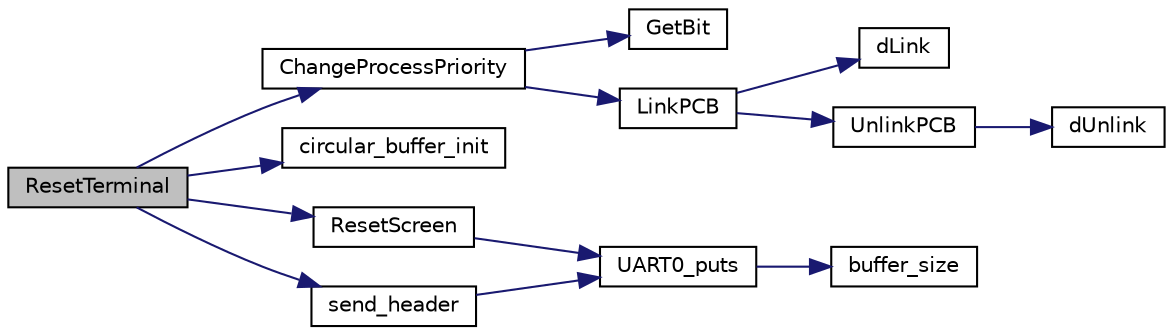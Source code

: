 digraph "ResetTerminal"
{
 // LATEX_PDF_SIZE
  edge [fontname="Helvetica",fontsize="10",labelfontname="Helvetica",labelfontsize="10"];
  node [fontname="Helvetica",fontsize="10",shape=record];
  rankdir="LR";
  Node1 [label="ResetTerminal",height=0.2,width=0.4,color="black", fillcolor="grey75", style="filled", fontcolor="black",tooltip="Resets the terminal settings."];
  Node1 -> Node2 [color="midnightblue",fontsize="10",style="solid",fontname="Helvetica"];
  Node2 [label="ChangeProcessPriority",height=0.2,width=0.4,color="black", fillcolor="white", style="filled",URL="$k__processes_8c.html#a3516c38f02e3664cc6db527c4bf33c03",tooltip="Changes the priority of a process."];
  Node2 -> Node3 [color="midnightblue",fontsize="10",style="solid",fontname="Helvetica"];
  Node3 [label="GetBit",height=0.2,width=0.4,color="black", fillcolor="white", style="filled",URL="$bitmap_8c.html#aea47b36efa670baedacd8eb1c8cefed9",tooltip="Gets thevalue of a specific bit in a bitmap."];
  Node2 -> Node4 [color="midnightblue",fontsize="10",style="solid",fontname="Helvetica"];
  Node4 [label="LinkPCB",height=0.2,width=0.4,color="black", fillcolor="white", style="filled",URL="$k__scheduler_8c.html#a6fa07eff4335f7eca76b95872e445907",tooltip="Links a PCB into a specific priority queue."];
  Node4 -> Node5 [color="midnightblue",fontsize="10",style="solid",fontname="Helvetica"];
  Node5 [label="dLink",height=0.2,width=0.4,color="black", fillcolor="white", style="filled",URL="$dlist_8c.html#af800d7b4d997230f7d590c452dcb1ea3",tooltip="Links a node into the back of another."];
  Node4 -> Node6 [color="midnightblue",fontsize="10",style="solid",fontname="Helvetica"];
  Node6 [label="UnlinkPCB",height=0.2,width=0.4,color="black", fillcolor="white", style="filled",URL="$k__scheduler_8c.html#a020cd5ae59a5fa38146a31260f17ee30",tooltip="Unlinks PCB from its Process queue."];
  Node6 -> Node7 [color="midnightblue",fontsize="10",style="solid",fontname="Helvetica"];
  Node7 [label="dUnlink",height=0.2,width=0.4,color="black", fillcolor="white", style="filled",URL="$dlist_8c.html#a4ac5bcc32a4b91f514e4eeff11361b61",tooltip="Unlinks a node from its current list."];
  Node1 -> Node8 [color="midnightblue",fontsize="10",style="solid",fontname="Helvetica"];
  Node8 [label="circular_buffer_init",height=0.2,width=0.4,color="black", fillcolor="white", style="filled",URL="$cirbuffer_8c.html#ac138af4ee84216ca1619d46ab34ba4b9",tooltip="Initializes a circular buffer structure."];
  Node1 -> Node9 [color="midnightblue",fontsize="10",style="solid",fontname="Helvetica"];
  Node9 [label="ResetScreen",height=0.2,width=0.4,color="black", fillcolor="white", style="filled",URL="$k__terminal_8c.html#a5f6047bae9bf82be7be019edf176fdba",tooltip="Resets the computer terminal settings and cursor position."];
  Node9 -> Node10 [color="midnightblue",fontsize="10",style="solid",fontname="Helvetica"];
  Node10 [label="UART0_puts",height=0.2,width=0.4,color="black", fillcolor="white", style="filled",URL="$uart_8c.html#a2d797721c4a028583e8a104199f9075d",tooltip="Sends char string to UART 0."];
  Node10 -> Node11 [color="midnightblue",fontsize="10",style="solid",fontname="Helvetica"];
  Node11 [label="buffer_size",height=0.2,width=0.4,color="black", fillcolor="white", style="filled",URL="$cirbuffer_8c.html#a2f814236dddb19be2d91c62b2f2c90ce",tooltip="Get the size of the buffer/How many characters are currently queued."];
  Node1 -> Node12 [color="midnightblue",fontsize="10",style="solid",fontname="Helvetica"];
  Node12 [label="send_header",height=0.2,width=0.4,color="black", fillcolor="white", style="filled",URL="$k__terminal_8c.html#a54c8e2feafb5a3efa9c223ea1d87b2b9",tooltip="Sends the header line to computer terminal."];
  Node12 -> Node10 [color="midnightblue",fontsize="10",style="solid",fontname="Helvetica"];
}
